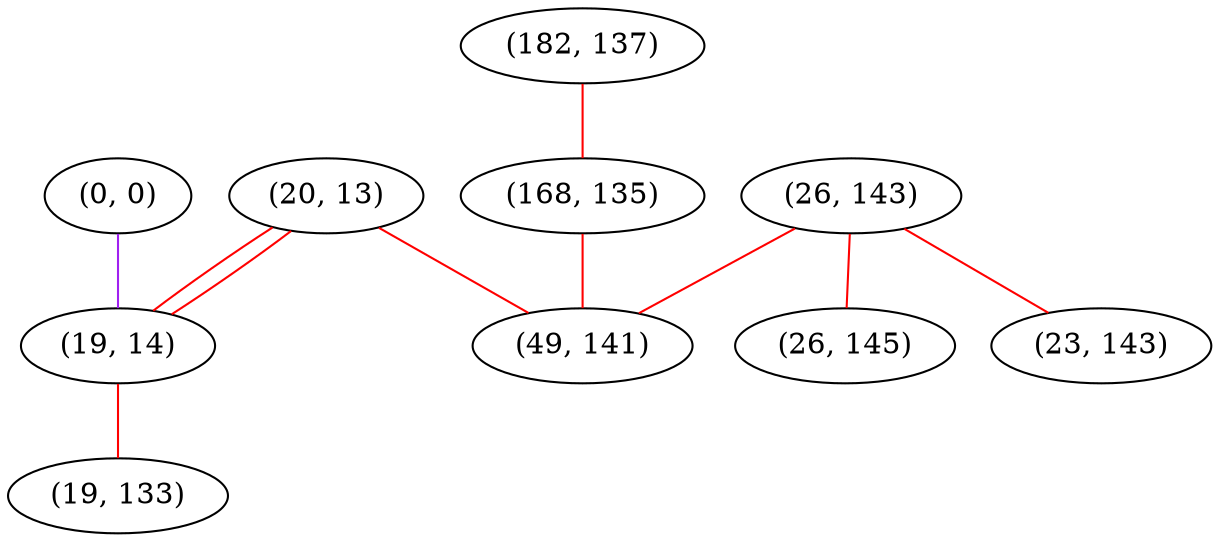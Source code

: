 graph "" {
"(20, 13)";
"(26, 143)";
"(0, 0)";
"(26, 145)";
"(19, 14)";
"(19, 133)";
"(182, 137)";
"(23, 143)";
"(168, 135)";
"(49, 141)";
"(20, 13)" -- "(49, 141)"  [color=red, key=0, weight=1];
"(20, 13)" -- "(19, 14)"  [color=red, key=0, weight=1];
"(20, 13)" -- "(19, 14)"  [color=red, key=1, weight=1];
"(26, 143)" -- "(49, 141)"  [color=red, key=0, weight=1];
"(26, 143)" -- "(23, 143)"  [color=red, key=0, weight=1];
"(26, 143)" -- "(26, 145)"  [color=red, key=0, weight=1];
"(0, 0)" -- "(19, 14)"  [color=purple, key=0, weight=4];
"(19, 14)" -- "(19, 133)"  [color=red, key=0, weight=1];
"(182, 137)" -- "(168, 135)"  [color=red, key=0, weight=1];
"(168, 135)" -- "(49, 141)"  [color=red, key=0, weight=1];
}
